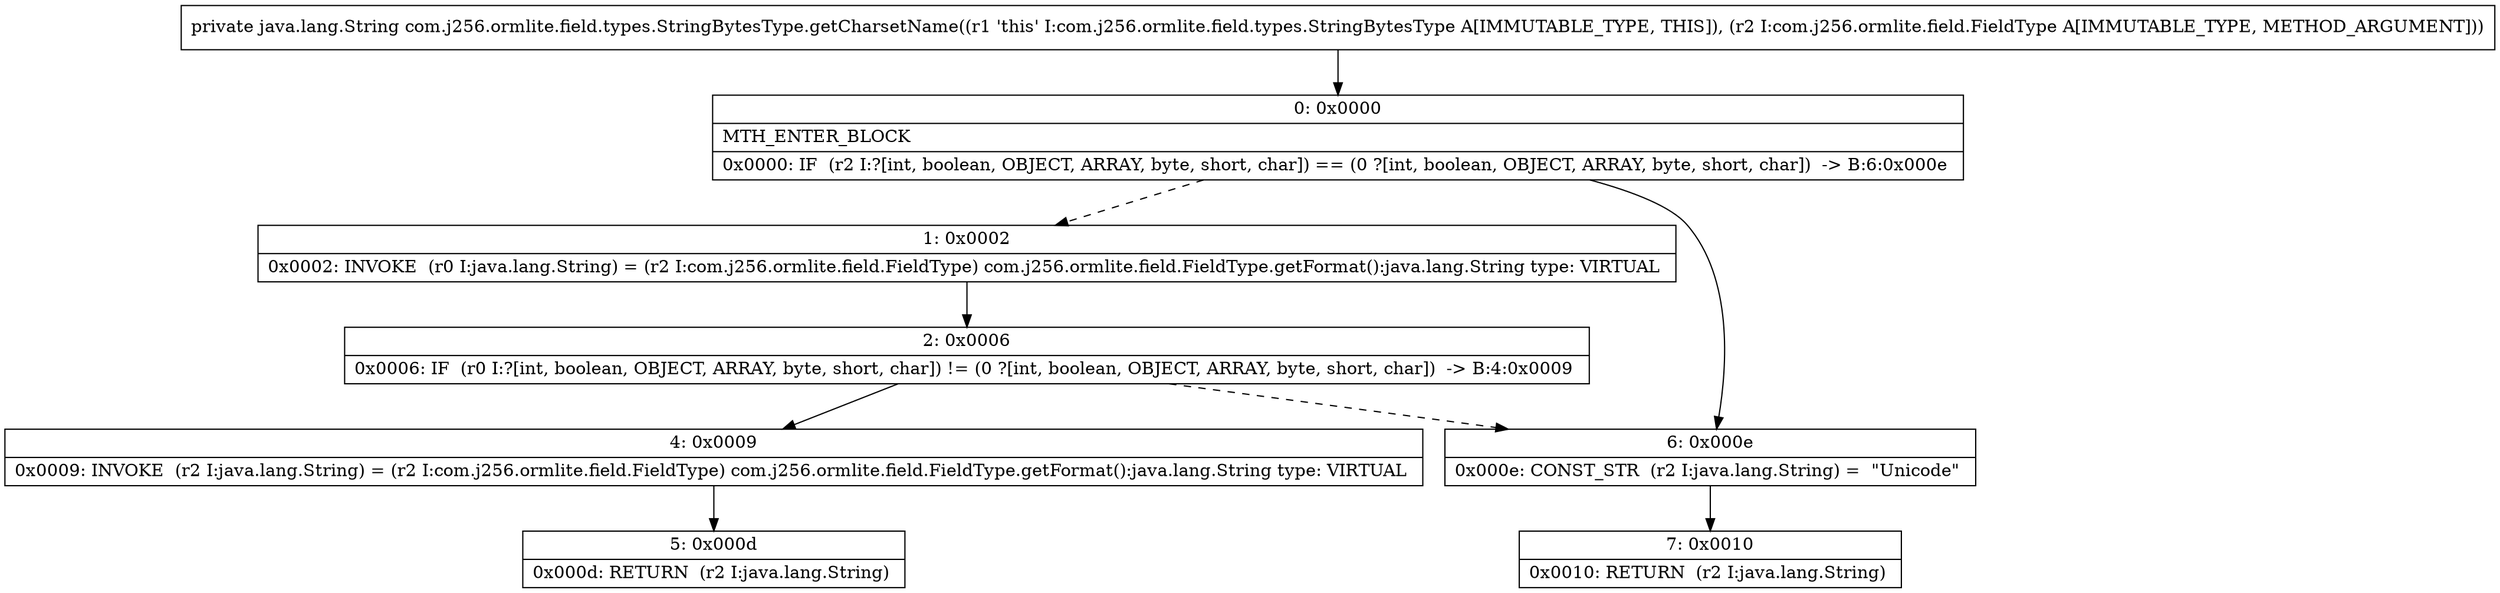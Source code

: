 digraph "CFG forcom.j256.ormlite.field.types.StringBytesType.getCharsetName(Lcom\/j256\/ormlite\/field\/FieldType;)Ljava\/lang\/String;" {
Node_0 [shape=record,label="{0\:\ 0x0000|MTH_ENTER_BLOCK\l|0x0000: IF  (r2 I:?[int, boolean, OBJECT, ARRAY, byte, short, char]) == (0 ?[int, boolean, OBJECT, ARRAY, byte, short, char])  \-\> B:6:0x000e \l}"];
Node_1 [shape=record,label="{1\:\ 0x0002|0x0002: INVOKE  (r0 I:java.lang.String) = (r2 I:com.j256.ormlite.field.FieldType) com.j256.ormlite.field.FieldType.getFormat():java.lang.String type: VIRTUAL \l}"];
Node_2 [shape=record,label="{2\:\ 0x0006|0x0006: IF  (r0 I:?[int, boolean, OBJECT, ARRAY, byte, short, char]) != (0 ?[int, boolean, OBJECT, ARRAY, byte, short, char])  \-\> B:4:0x0009 \l}"];
Node_4 [shape=record,label="{4\:\ 0x0009|0x0009: INVOKE  (r2 I:java.lang.String) = (r2 I:com.j256.ormlite.field.FieldType) com.j256.ormlite.field.FieldType.getFormat():java.lang.String type: VIRTUAL \l}"];
Node_5 [shape=record,label="{5\:\ 0x000d|0x000d: RETURN  (r2 I:java.lang.String) \l}"];
Node_6 [shape=record,label="{6\:\ 0x000e|0x000e: CONST_STR  (r2 I:java.lang.String) =  \"Unicode\" \l}"];
Node_7 [shape=record,label="{7\:\ 0x0010|0x0010: RETURN  (r2 I:java.lang.String) \l}"];
MethodNode[shape=record,label="{private java.lang.String com.j256.ormlite.field.types.StringBytesType.getCharsetName((r1 'this' I:com.j256.ormlite.field.types.StringBytesType A[IMMUTABLE_TYPE, THIS]), (r2 I:com.j256.ormlite.field.FieldType A[IMMUTABLE_TYPE, METHOD_ARGUMENT])) }"];
MethodNode -> Node_0;
Node_0 -> Node_1[style=dashed];
Node_0 -> Node_6;
Node_1 -> Node_2;
Node_2 -> Node_4;
Node_2 -> Node_6[style=dashed];
Node_4 -> Node_5;
Node_6 -> Node_7;
}

